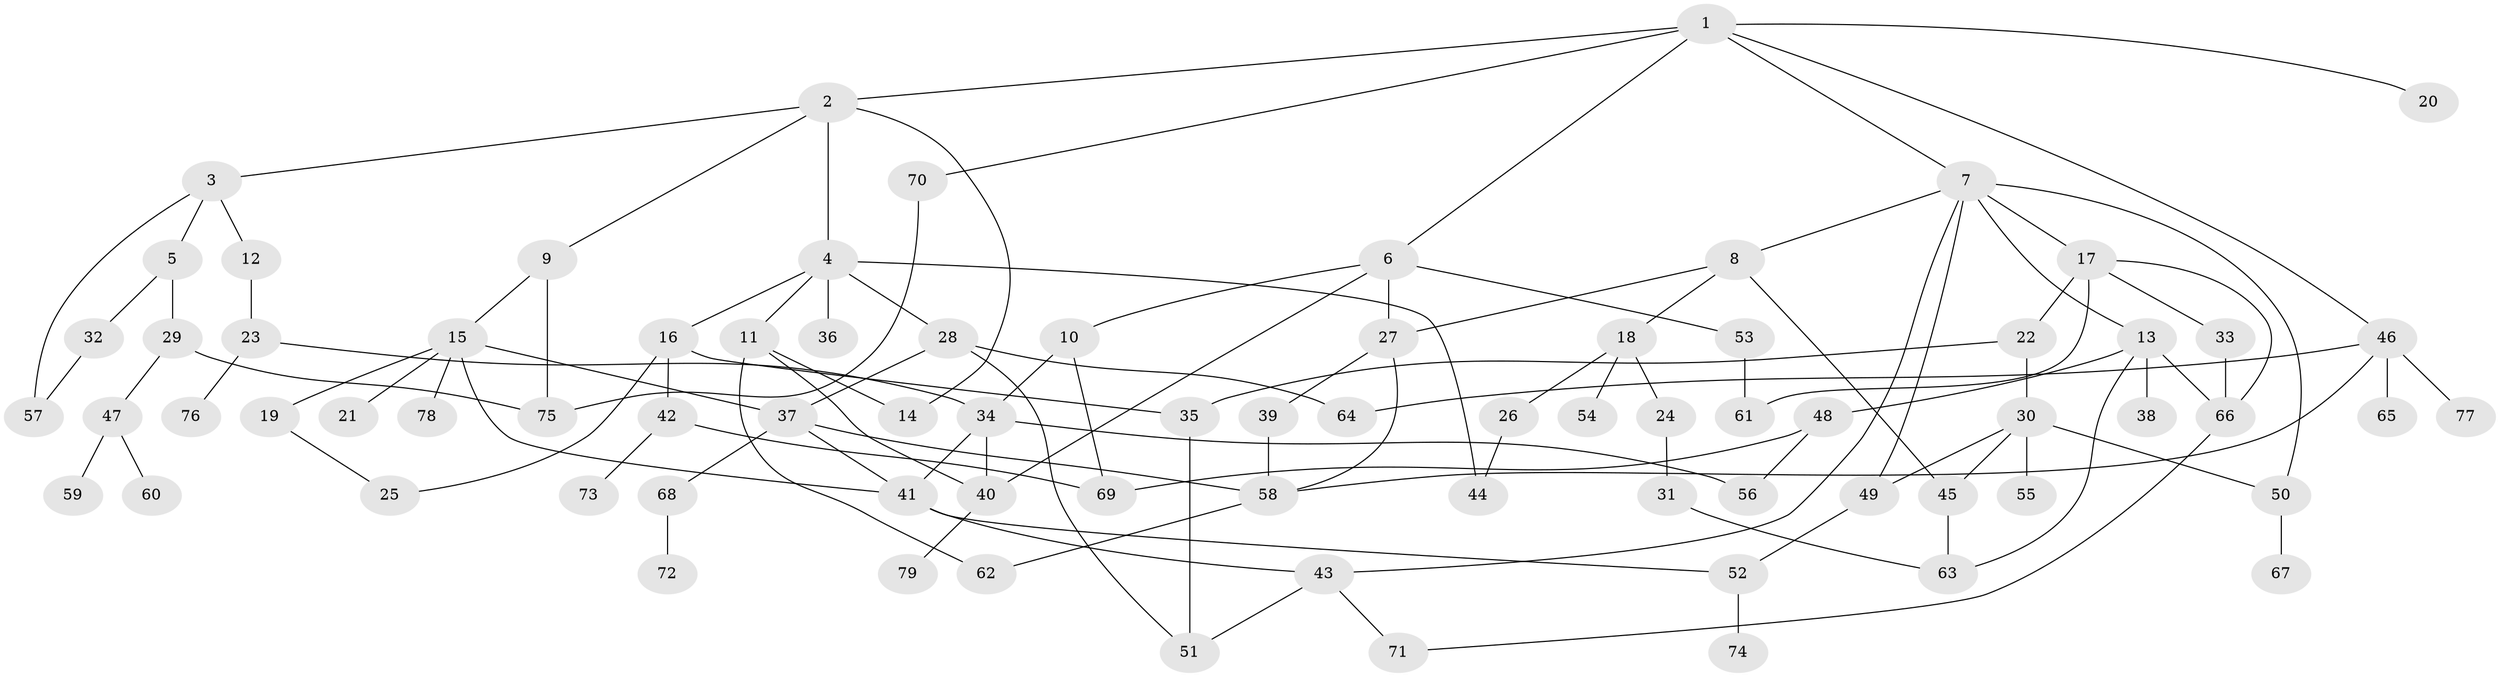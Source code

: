 // coarse degree distribution, {16: 0.043478260869565216, 5: 0.13043478260869565, 2: 0.2608695652173913, 7: 0.13043478260869565, 3: 0.08695652173913043, 1: 0.2608695652173913, 4: 0.08695652173913043}
// Generated by graph-tools (version 1.1) at 2025/17/03/04/25 18:17:09]
// undirected, 79 vertices, 113 edges
graph export_dot {
graph [start="1"]
  node [color=gray90,style=filled];
  1;
  2;
  3;
  4;
  5;
  6;
  7;
  8;
  9;
  10;
  11;
  12;
  13;
  14;
  15;
  16;
  17;
  18;
  19;
  20;
  21;
  22;
  23;
  24;
  25;
  26;
  27;
  28;
  29;
  30;
  31;
  32;
  33;
  34;
  35;
  36;
  37;
  38;
  39;
  40;
  41;
  42;
  43;
  44;
  45;
  46;
  47;
  48;
  49;
  50;
  51;
  52;
  53;
  54;
  55;
  56;
  57;
  58;
  59;
  60;
  61;
  62;
  63;
  64;
  65;
  66;
  67;
  68;
  69;
  70;
  71;
  72;
  73;
  74;
  75;
  76;
  77;
  78;
  79;
  1 -- 2;
  1 -- 6;
  1 -- 7;
  1 -- 20;
  1 -- 46;
  1 -- 70;
  2 -- 3;
  2 -- 4;
  2 -- 9;
  2 -- 14;
  3 -- 5;
  3 -- 12;
  3 -- 57;
  4 -- 11;
  4 -- 16;
  4 -- 28;
  4 -- 36;
  4 -- 44;
  5 -- 29;
  5 -- 32;
  6 -- 10;
  6 -- 53;
  6 -- 40;
  6 -- 27;
  7 -- 8;
  7 -- 13;
  7 -- 17;
  7 -- 50;
  7 -- 43;
  7 -- 49;
  8 -- 18;
  8 -- 27;
  8 -- 45;
  9 -- 15;
  9 -- 75;
  10 -- 69;
  10 -- 34;
  11 -- 62;
  11 -- 14;
  11 -- 40;
  12 -- 23;
  13 -- 38;
  13 -- 48;
  13 -- 63;
  13 -- 66;
  15 -- 19;
  15 -- 21;
  15 -- 37;
  15 -- 78;
  15 -- 41;
  16 -- 25;
  16 -- 35;
  16 -- 42;
  17 -- 22;
  17 -- 33;
  17 -- 61;
  17 -- 66;
  18 -- 24;
  18 -- 26;
  18 -- 54;
  19 -- 25;
  22 -- 30;
  22 -- 35;
  23 -- 34;
  23 -- 76;
  24 -- 31;
  26 -- 44;
  27 -- 39;
  27 -- 58;
  28 -- 51;
  28 -- 64;
  28 -- 37;
  29 -- 47;
  29 -- 75;
  30 -- 49;
  30 -- 55;
  30 -- 50;
  30 -- 45;
  31 -- 63;
  32 -- 57;
  33 -- 66;
  34 -- 40;
  34 -- 41;
  34 -- 56;
  35 -- 51;
  37 -- 41;
  37 -- 68;
  37 -- 58;
  39 -- 58;
  40 -- 79;
  41 -- 43;
  41 -- 52;
  42 -- 73;
  42 -- 69;
  43 -- 51;
  43 -- 71;
  45 -- 63;
  46 -- 58;
  46 -- 65;
  46 -- 77;
  46 -- 64;
  47 -- 59;
  47 -- 60;
  48 -- 56;
  48 -- 69;
  49 -- 52;
  50 -- 67;
  52 -- 74;
  53 -- 61;
  58 -- 62;
  66 -- 71;
  68 -- 72;
  70 -- 75;
}
